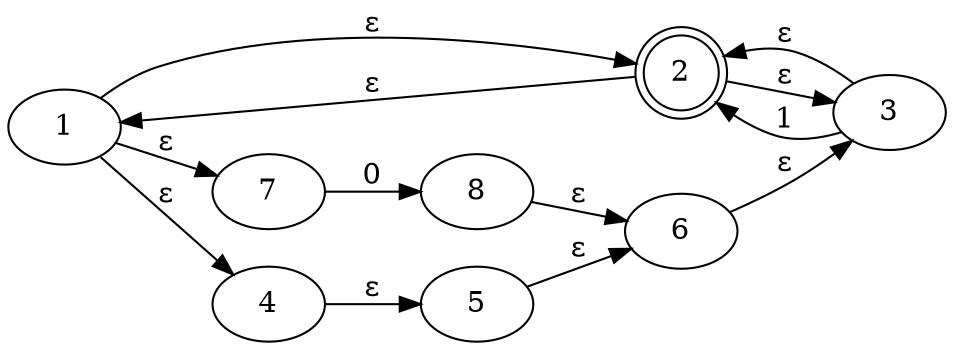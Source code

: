 digraph "((ε|0).1*)*NFA" {
	rankdir=LR
	1 [label=1]
	1 -> 2 [label="ε"]
	1 -> 4 [label="ε"]
	1 -> 7 [label="ε"]
	2 [label=2 shape=doublecircle]
	2 -> 3 [label="ε"]
	2 -> 1 [label="ε"]
	3 [label=3]
	3 -> 2 [label=1]
	3 -> 2 [label="ε"]
	4 [label=4]
	4 -> 5 [label="ε"]
	5 [label=5]
	5 -> 6 [label="ε"]
	6 [label=6]
	6 -> 3 [label="ε"]
	7 [label=7]
	7 -> 8 [label=0]
	8 [label=8]
	8 -> 6 [label="ε"]
}
